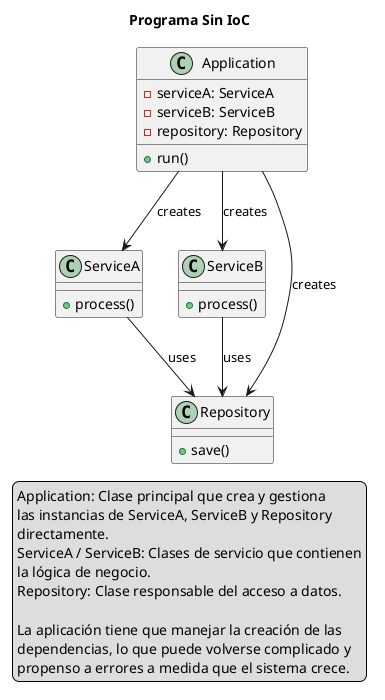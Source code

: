 @startuml

title Programa Sin IoC

legend left
Application: Clase principal que crea y gestiona
las instancias de ServiceA, ServiceB y Repository
directamente.
ServiceA / ServiceB: Clases de servicio que contienen
la lógica de negocio.
Repository: Clase responsable del acceso a datos.

La aplicación tiene que manejar la creación de las
dependencias, lo que puede volverse complicado y
propenso a errores a medida que el sistema crece.
end legend

class Application {
    - serviceA: ServiceA
    - serviceB: ServiceB
    - repository: Repository
    + run()
}

class ServiceA {
    + process()
}

class ServiceB {
    + process()
}

class Repository {
    + save()
}

Application --> ServiceA : creates
Application --> ServiceB : creates
Application --> Repository : creates
ServiceA --> Repository : uses
ServiceB --> Repository : uses
@enduml

Application: Clase principal que crea y gestiona las instancias de ServiceA, ServiceB y Repository directamente.
ServiceA / ServiceB: Clases de servicio que contienen la lógica de negocio.
Repository: Clase responsable del acceso a datos.
Problemas
La aplicación tiene que manejar la creación de las dependencias, lo que puede volverse complicado y propenso a errores a medida que el sistema crece.